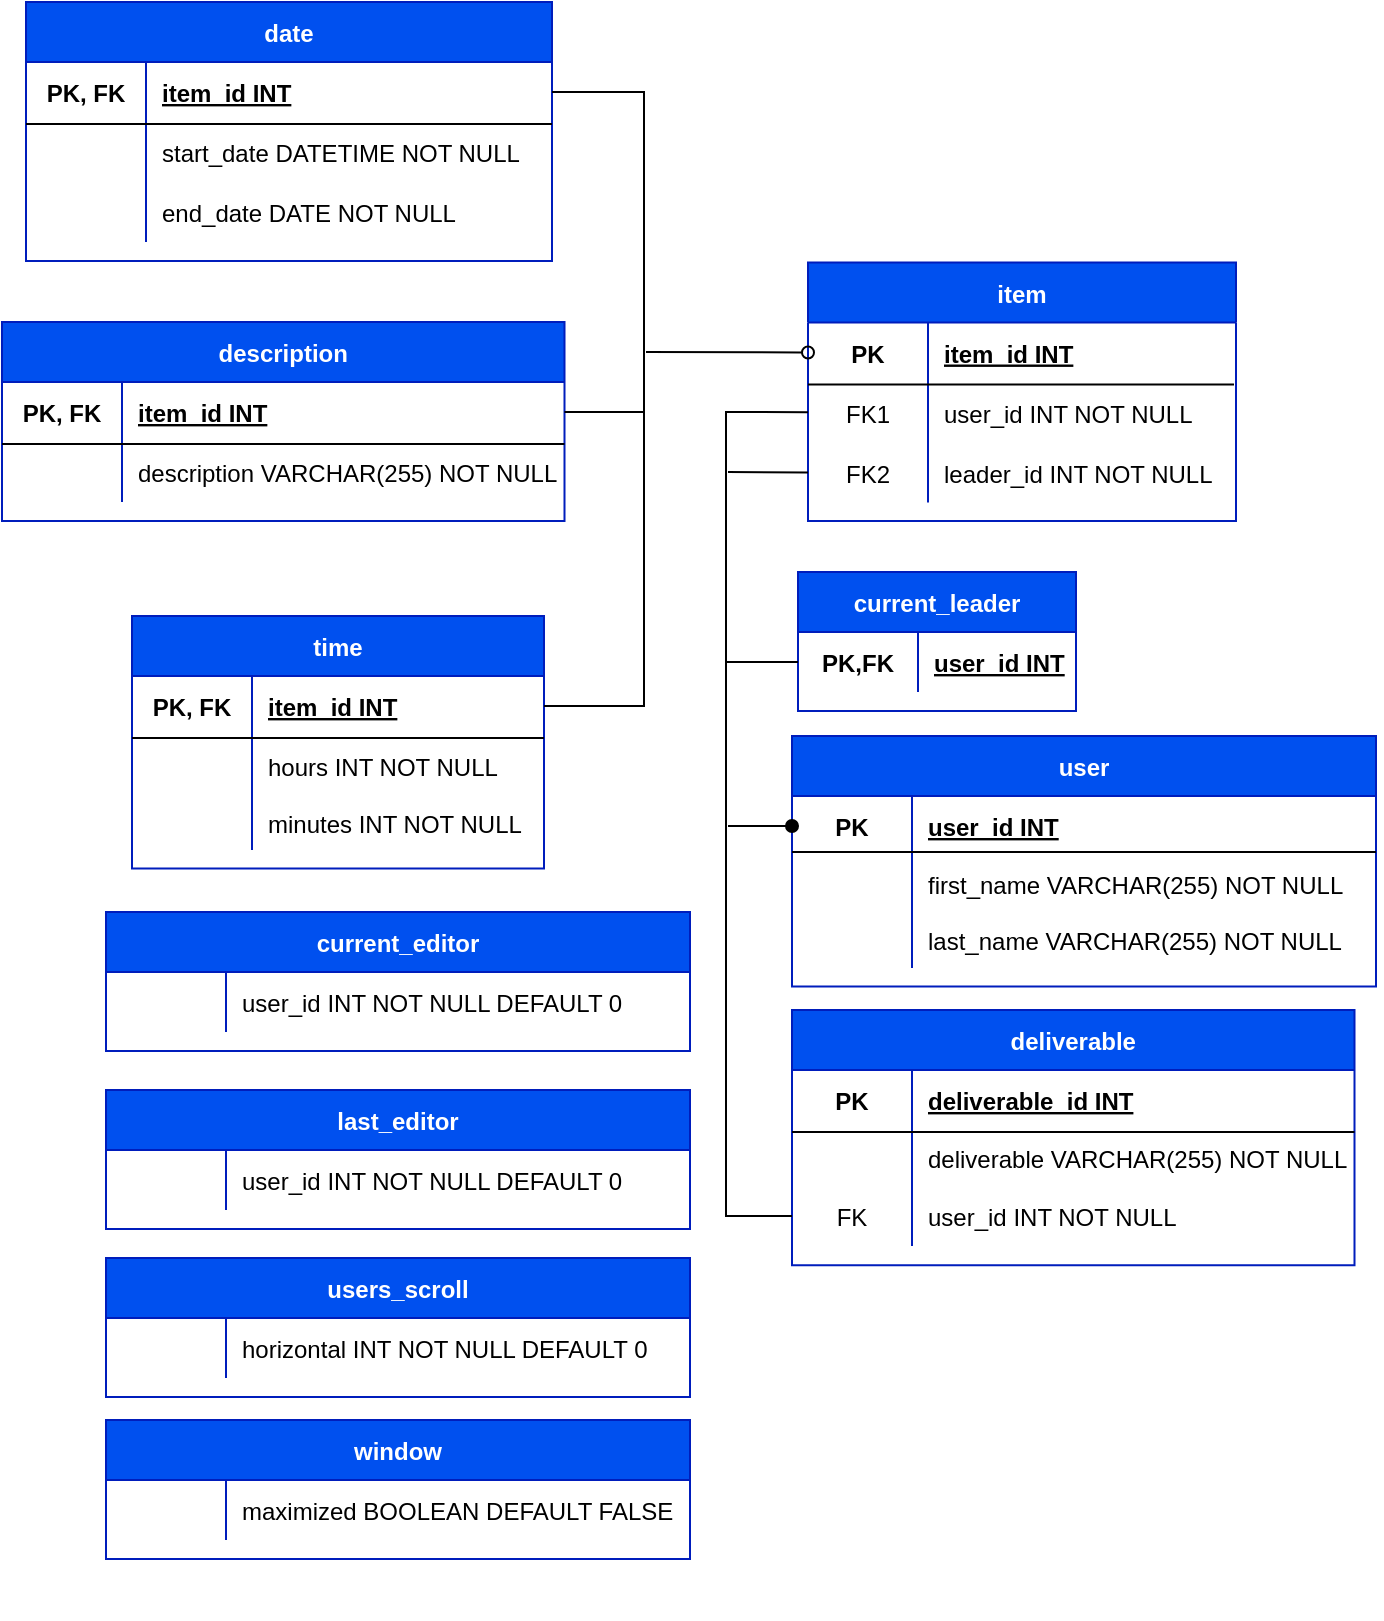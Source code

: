 <mxfile version="14.1.8" type="device"><diagram id="bYAOIsTHdRPR66ZtjGX8" name="Page-1"><mxGraphModel dx="1874" dy="1692" grid="0" gridSize="10" guides="1" tooltips="1" connect="1" arrows="1" fold="1" page="1" pageScale="1" pageWidth="850" pageHeight="1100" math="0" shadow="0"><root><mxCell id="0"/><mxCell id="1" parent="0"/><mxCell id="xfHz_J1VuN-92PHyVg03-23" value="" style="group" parent="1" vertex="1" connectable="0"><mxGeometry x="-770" y="-735" width="281.25" height="99.5" as="geometry"/></mxCell><mxCell id="xfHz_J1VuN-92PHyVg03-24" value="description" style="shape=table;startSize=30;container=1;collapsible=1;childLayout=tableLayout;fixedRows=1;rowLines=0;fontStyle=1;align=center;resizeLast=1;fillColor=#0050ef;strokeColor=#001DBC;fontColor=#ffffff;" parent="xfHz_J1VuN-92PHyVg03-23" vertex="1"><mxGeometry width="281.25" height="99.5" as="geometry"/></mxCell><mxCell id="xfHz_J1VuN-92PHyVg03-25" value="" style="shape=partialRectangle;collapsible=0;dropTarget=0;pointerEvents=0;fillColor=none;top=0;left=0;bottom=0;right=0;points=[[0,0.5],[1,0.5]];portConstraint=eastwest;" parent="xfHz_J1VuN-92PHyVg03-24" vertex="1"><mxGeometry y="30" width="281.25" height="30" as="geometry"/></mxCell><mxCell id="xfHz_J1VuN-92PHyVg03-26" value="PK, FK" style="shape=partialRectangle;connectable=0;fillColor=none;top=0;left=0;bottom=0;right=0;editable=1;overflow=hidden;fontStyle=1" parent="xfHz_J1VuN-92PHyVg03-25" vertex="1"><mxGeometry width="60" height="30" as="geometry"/></mxCell><mxCell id="xfHz_J1VuN-92PHyVg03-27" value="item_id INT" style="shape=partialRectangle;connectable=0;fillColor=none;top=0;left=0;bottom=0;right=0;align=left;spacingLeft=6;overflow=hidden;fontStyle=5" parent="xfHz_J1VuN-92PHyVg03-25" vertex="1"><mxGeometry x="60" width="221.25" height="30" as="geometry"/></mxCell><mxCell id="xfHz_J1VuN-92PHyVg03-28" style="shape=partialRectangle;collapsible=0;dropTarget=0;pointerEvents=0;fillColor=none;top=0;left=0;bottom=0;right=0;points=[[0,0.5],[1,0.5]];portConstraint=eastwest;" parent="xfHz_J1VuN-92PHyVg03-24" vertex="1"><mxGeometry y="60" width="281.25" height="30" as="geometry"/></mxCell><mxCell id="xfHz_J1VuN-92PHyVg03-29" style="shape=partialRectangle;connectable=0;fillColor=none;top=0;left=0;bottom=0;right=0;editable=1;overflow=hidden;fontStyle=0" parent="xfHz_J1VuN-92PHyVg03-28" vertex="1"><mxGeometry width="60" height="30" as="geometry"/></mxCell><mxCell id="xfHz_J1VuN-92PHyVg03-30" value="description VARCHAR(255) NOT NULL" style="shape=partialRectangle;connectable=0;fillColor=none;top=0;left=0;bottom=0;right=0;align=left;spacingLeft=6;overflow=hidden;fontStyle=0" parent="xfHz_J1VuN-92PHyVg03-28" vertex="1"><mxGeometry x="60" width="221.25" height="30" as="geometry"/></mxCell><mxCell id="xfHz_J1VuN-92PHyVg03-31" value="" style="line;strokeWidth=1;fillColor=none;align=left;verticalAlign=middle;spacingTop=-1;spacingLeft=3;spacingRight=3;rotatable=0;labelPosition=right;points=[];portConstraint=eastwest;" parent="xfHz_J1VuN-92PHyVg03-23" vertex="1"><mxGeometry y="57" width="281.25" height="8" as="geometry"/></mxCell><mxCell id="xfHz_J1VuN-92PHyVg03-51" value="" style="group" parent="1" vertex="1" connectable="0"><mxGeometry x="-375" y="-528" width="292" height="125.25" as="geometry"/></mxCell><mxCell id="xfHz_J1VuN-92PHyVg03-8" value="user" style="shape=table;startSize=30;container=1;collapsible=1;childLayout=tableLayout;fixedRows=1;rowLines=0;fontStyle=1;align=center;resizeLast=1;fillColor=#0050ef;strokeColor=#001DBC;fontColor=#ffffff;" parent="xfHz_J1VuN-92PHyVg03-51" vertex="1"><mxGeometry width="292" height="125.25" as="geometry"/></mxCell><mxCell id="xfHz_J1VuN-92PHyVg03-9" value="" style="shape=partialRectangle;collapsible=0;dropTarget=0;pointerEvents=0;fillColor=none;top=0;left=0;bottom=0;right=0;points=[[0,0.5],[1,0.5]];portConstraint=eastwest;" parent="xfHz_J1VuN-92PHyVg03-8" vertex="1"><mxGeometry y="30" width="292" height="30" as="geometry"/></mxCell><mxCell id="xfHz_J1VuN-92PHyVg03-10" value="PK" style="shape=partialRectangle;connectable=0;fillColor=none;top=0;left=0;bottom=0;right=0;editable=1;overflow=hidden;fontStyle=1" parent="xfHz_J1VuN-92PHyVg03-9" vertex="1"><mxGeometry width="60" height="30" as="geometry"/></mxCell><mxCell id="xfHz_J1VuN-92PHyVg03-11" value="user_id INT" style="shape=partialRectangle;connectable=0;fillColor=none;top=0;left=0;bottom=0;right=0;align=left;spacingLeft=6;overflow=hidden;fontStyle=5" parent="xfHz_J1VuN-92PHyVg03-9" vertex="1"><mxGeometry x="60" width="232" height="30" as="geometry"/></mxCell><mxCell id="xfHz_J1VuN-92PHyVg03-12" style="shape=partialRectangle;collapsible=0;dropTarget=0;pointerEvents=0;fillColor=none;top=0;left=0;bottom=0;right=0;points=[[0,0.5],[1,0.5]];portConstraint=eastwest;" parent="xfHz_J1VuN-92PHyVg03-8" vertex="1"><mxGeometry y="60" width="292" height="28" as="geometry"/></mxCell><mxCell id="xfHz_J1VuN-92PHyVg03-13" value="" style="shape=partialRectangle;connectable=0;fillColor=none;top=0;left=0;bottom=0;right=0;editable=1;overflow=hidden;fontStyle=0" parent="xfHz_J1VuN-92PHyVg03-12" vertex="1"><mxGeometry width="60" height="28" as="geometry"/></mxCell><mxCell id="xfHz_J1VuN-92PHyVg03-14" value="first_name VARCHAR(255) NOT NULL" style="shape=partialRectangle;connectable=0;fillColor=none;top=0;left=0;bottom=0;right=0;align=left;spacingLeft=6;overflow=hidden;fontStyle=0" parent="xfHz_J1VuN-92PHyVg03-12" vertex="1"><mxGeometry x="60" width="232" height="28" as="geometry"/></mxCell><mxCell id="xfHz_J1VuN-92PHyVg03-173" style="shape=partialRectangle;collapsible=0;dropTarget=0;pointerEvents=0;fillColor=none;top=0;left=0;bottom=0;right=0;points=[[0,0.5],[1,0.5]];portConstraint=eastwest;" parent="xfHz_J1VuN-92PHyVg03-8" vertex="1"><mxGeometry y="88" width="292" height="28" as="geometry"/></mxCell><mxCell id="xfHz_J1VuN-92PHyVg03-174" value="" style="shape=partialRectangle;connectable=0;fillColor=none;top=0;left=0;bottom=0;right=0;editable=1;overflow=hidden;fontStyle=0" parent="xfHz_J1VuN-92PHyVg03-173" vertex="1"><mxGeometry width="60" height="28" as="geometry"/></mxCell><mxCell id="xfHz_J1VuN-92PHyVg03-175" value="last_name VARCHAR(255) NOT NULL" style="shape=partialRectangle;connectable=0;fillColor=none;top=0;left=0;bottom=0;right=0;align=left;spacingLeft=6;overflow=hidden;fontStyle=0" parent="xfHz_J1VuN-92PHyVg03-173" vertex="1"><mxGeometry x="60" width="232" height="28" as="geometry"/></mxCell><mxCell id="xfHz_J1VuN-92PHyVg03-50" value="" style="line;strokeWidth=1;fillColor=none;align=left;verticalAlign=middle;spacingTop=-1;spacingLeft=3;spacingRight=3;rotatable=0;labelPosition=right;points=[];portConstraint=eastwest;" parent="xfHz_J1VuN-92PHyVg03-51" vertex="1"><mxGeometry y="54" width="292" height="8" as="geometry"/></mxCell><mxCell id="xfHz_J1VuN-92PHyVg03-55" value="" style="group" parent="1" vertex="1" connectable="0"><mxGeometry x="-705" y="-588" width="206" height="99.5" as="geometry"/></mxCell><mxCell id="xfHz_J1VuN-92PHyVg03-56" value="time" style="shape=table;startSize=30;container=1;collapsible=1;childLayout=tableLayout;fixedRows=1;rowLines=0;fontStyle=1;align=center;resizeLast=1;fillColor=#0050ef;strokeColor=#001DBC;fontColor=#ffffff;" parent="xfHz_J1VuN-92PHyVg03-55" vertex="1"><mxGeometry width="206" height="126.25" as="geometry"/></mxCell><mxCell id="xfHz_J1VuN-92PHyVg03-57" value="" style="shape=partialRectangle;collapsible=0;dropTarget=0;pointerEvents=0;fillColor=none;top=0;left=0;bottom=0;right=0;points=[[0,0.5],[1,0.5]];portConstraint=eastwest;" parent="xfHz_J1VuN-92PHyVg03-56" vertex="1"><mxGeometry y="30" width="206" height="30" as="geometry"/></mxCell><mxCell id="xfHz_J1VuN-92PHyVg03-58" value="PK, FK" style="shape=partialRectangle;connectable=0;fillColor=none;top=0;left=0;bottom=0;right=0;editable=1;overflow=hidden;fontStyle=1" parent="xfHz_J1VuN-92PHyVg03-57" vertex="1"><mxGeometry width="60" height="30" as="geometry"/></mxCell><mxCell id="xfHz_J1VuN-92PHyVg03-59" value="item_id INT" style="shape=partialRectangle;connectable=0;fillColor=none;top=0;left=0;bottom=0;right=0;align=left;spacingLeft=6;overflow=hidden;fontStyle=5" parent="xfHz_J1VuN-92PHyVg03-57" vertex="1"><mxGeometry x="60" width="146" height="30" as="geometry"/></mxCell><mxCell id="xfHz_J1VuN-92PHyVg03-63" style="shape=partialRectangle;collapsible=0;dropTarget=0;pointerEvents=0;fillColor=none;top=0;left=0;bottom=0;right=0;points=[[0,0.5],[1,0.5]];portConstraint=eastwest;" parent="xfHz_J1VuN-92PHyVg03-56" vertex="1"><mxGeometry y="60" width="206" height="30" as="geometry"/></mxCell><mxCell id="xfHz_J1VuN-92PHyVg03-64" style="shape=partialRectangle;connectable=0;fillColor=none;top=0;left=0;bottom=0;right=0;editable=1;overflow=hidden;fontStyle=0" parent="xfHz_J1VuN-92PHyVg03-63" vertex="1"><mxGeometry width="60" height="30" as="geometry"/></mxCell><mxCell id="xfHz_J1VuN-92PHyVg03-65" value="hours INT NOT NULL" style="shape=partialRectangle;connectable=0;fillColor=none;top=0;left=0;bottom=0;right=0;align=left;spacingLeft=6;overflow=hidden;fontStyle=0" parent="xfHz_J1VuN-92PHyVg03-63" vertex="1"><mxGeometry x="60" width="146" height="30" as="geometry"/></mxCell><mxCell id="xfHz_J1VuN-92PHyVg03-143" style="shape=partialRectangle;collapsible=0;dropTarget=0;pointerEvents=0;fillColor=none;top=0;left=0;bottom=0;right=0;points=[[0,0.5],[1,0.5]];portConstraint=eastwest;" parent="xfHz_J1VuN-92PHyVg03-56" vertex="1"><mxGeometry y="90" width="206" height="27" as="geometry"/></mxCell><mxCell id="xfHz_J1VuN-92PHyVg03-144" style="shape=partialRectangle;connectable=0;fillColor=none;top=0;left=0;bottom=0;right=0;editable=1;overflow=hidden;fontStyle=0" parent="xfHz_J1VuN-92PHyVg03-143" vertex="1"><mxGeometry width="60" height="27" as="geometry"/></mxCell><mxCell id="xfHz_J1VuN-92PHyVg03-145" value="minutes INT NOT NULL" style="shape=partialRectangle;connectable=0;fillColor=none;top=0;left=0;bottom=0;right=0;align=left;spacingLeft=6;overflow=hidden;fontStyle=0" parent="xfHz_J1VuN-92PHyVg03-143" vertex="1"><mxGeometry x="60" width="146" height="27" as="geometry"/></mxCell><mxCell id="xfHz_J1VuN-92PHyVg03-66" value="" style="line;strokeWidth=1;fillColor=none;align=left;verticalAlign=middle;spacingTop=-1;spacingLeft=3;spacingRight=3;rotatable=0;labelPosition=right;points=[];portConstraint=eastwest;" parent="xfHz_J1VuN-92PHyVg03-55" vertex="1"><mxGeometry y="57" width="206" height="8" as="geometry"/></mxCell><mxCell id="xfHz_J1VuN-92PHyVg03-67" value="" style="group" parent="1" vertex="1" connectable="0"><mxGeometry x="-758" y="-895" width="263" height="99.5" as="geometry"/></mxCell><mxCell id="xfHz_J1VuN-92PHyVg03-68" value="date" style="shape=table;startSize=30;container=1;collapsible=1;childLayout=tableLayout;fixedRows=1;rowLines=0;fontStyle=1;align=center;resizeLast=1;fillColor=#0050ef;strokeColor=#001DBC;fontColor=#ffffff;" parent="xfHz_J1VuN-92PHyVg03-67" vertex="1"><mxGeometry width="263" height="129.5" as="geometry"/></mxCell><mxCell id="xfHz_J1VuN-92PHyVg03-69" value="" style="shape=partialRectangle;collapsible=0;dropTarget=0;pointerEvents=0;fillColor=none;top=0;left=0;bottom=0;right=0;points=[[0,0.5],[1,0.5]];portConstraint=eastwest;" parent="xfHz_J1VuN-92PHyVg03-68" vertex="1"><mxGeometry y="30" width="263" height="30" as="geometry"/></mxCell><mxCell id="xfHz_J1VuN-92PHyVg03-70" value="PK, FK" style="shape=partialRectangle;connectable=0;fillColor=none;top=0;left=0;bottom=0;right=0;editable=1;overflow=hidden;fontStyle=1" parent="xfHz_J1VuN-92PHyVg03-69" vertex="1"><mxGeometry width="60" height="30" as="geometry"/></mxCell><mxCell id="xfHz_J1VuN-92PHyVg03-71" value="item_id INT" style="shape=partialRectangle;connectable=0;fillColor=none;top=0;left=0;bottom=0;right=0;align=left;spacingLeft=6;overflow=hidden;fontStyle=5" parent="xfHz_J1VuN-92PHyVg03-69" vertex="1"><mxGeometry x="60" width="203" height="30" as="geometry"/></mxCell><mxCell id="xfHz_J1VuN-92PHyVg03-75" style="shape=partialRectangle;collapsible=0;dropTarget=0;pointerEvents=0;fillColor=none;top=0;left=0;bottom=0;right=0;points=[[0,0.5],[1,0.5]];portConstraint=eastwest;" parent="xfHz_J1VuN-92PHyVg03-68" vertex="1"><mxGeometry y="60" width="263" height="30" as="geometry"/></mxCell><mxCell id="xfHz_J1VuN-92PHyVg03-76" style="shape=partialRectangle;connectable=0;fillColor=none;top=0;left=0;bottom=0;right=0;editable=1;overflow=hidden;fontStyle=0" parent="xfHz_J1VuN-92PHyVg03-75" vertex="1"><mxGeometry width="60" height="30" as="geometry"/></mxCell><mxCell id="xfHz_J1VuN-92PHyVg03-77" value="start_date DATETIME NOT NULL" style="shape=partialRectangle;connectable=0;fillColor=none;top=0;left=0;bottom=0;right=0;align=left;spacingLeft=6;overflow=hidden;fontStyle=0" parent="xfHz_J1VuN-92PHyVg03-75" vertex="1"><mxGeometry x="60" width="203" height="30" as="geometry"/></mxCell><mxCell id="2pNxpR_D9z3zoLVvetcD-47" style="shape=partialRectangle;collapsible=0;dropTarget=0;pointerEvents=0;fillColor=none;top=0;left=0;bottom=0;right=0;points=[[0,0.5],[1,0.5]];portConstraint=eastwest;" parent="xfHz_J1VuN-92PHyVg03-68" vertex="1"><mxGeometry y="90" width="263" height="30" as="geometry"/></mxCell><mxCell id="2pNxpR_D9z3zoLVvetcD-48" style="shape=partialRectangle;connectable=0;fillColor=none;top=0;left=0;bottom=0;right=0;editable=1;overflow=hidden;fontStyle=0" parent="2pNxpR_D9z3zoLVvetcD-47" vertex="1"><mxGeometry width="60" height="30" as="geometry"/></mxCell><mxCell id="2pNxpR_D9z3zoLVvetcD-49" value="end_date DATE NOT NULL" style="shape=partialRectangle;connectable=0;fillColor=none;top=0;left=0;bottom=0;right=0;align=left;spacingLeft=6;overflow=hidden;fontStyle=0" parent="2pNxpR_D9z3zoLVvetcD-47" vertex="1"><mxGeometry x="60" width="203" height="30" as="geometry"/></mxCell><mxCell id="xfHz_J1VuN-92PHyVg03-78" value="" style="line;strokeWidth=1;fillColor=none;align=left;verticalAlign=middle;spacingTop=-1;spacingLeft=3;spacingRight=3;rotatable=0;labelPosition=right;points=[];portConstraint=eastwest;" parent="xfHz_J1VuN-92PHyVg03-67" vertex="1"><mxGeometry y="57" width="263" height="8" as="geometry"/></mxCell><mxCell id="xfHz_J1VuN-92PHyVg03-150" value="" style="group" parent="1" vertex="1" connectable="0"><mxGeometry x="-367" y="-764.75" width="239" height="129.25" as="geometry"/></mxCell><mxCell id="xfHz_J1VuN-92PHyVg03-151" value="item" style="shape=table;startSize=30;container=1;collapsible=1;childLayout=tableLayout;fixedRows=1;rowLines=0;fontStyle=1;align=center;resizeLast=1;fillColor=#0050ef;strokeColor=#001DBC;fontColor=#ffffff;" parent="xfHz_J1VuN-92PHyVg03-150" vertex="1"><mxGeometry width="214" height="129.25" as="geometry"/></mxCell><mxCell id="xfHz_J1VuN-92PHyVg03-152" value="" style="shape=partialRectangle;collapsible=0;dropTarget=0;pointerEvents=0;fillColor=none;top=0;left=0;bottom=0;right=0;points=[[0,0.5],[1,0.5]];portConstraint=eastwest;" parent="xfHz_J1VuN-92PHyVg03-151" vertex="1"><mxGeometry y="30" width="214" height="30" as="geometry"/></mxCell><mxCell id="xfHz_J1VuN-92PHyVg03-153" value="PK" style="shape=partialRectangle;connectable=0;fillColor=none;top=0;left=0;bottom=0;right=0;editable=1;overflow=hidden;fontStyle=1" parent="xfHz_J1VuN-92PHyVg03-152" vertex="1"><mxGeometry width="60" height="30" as="geometry"/></mxCell><mxCell id="xfHz_J1VuN-92PHyVg03-154" value="item_id INT" style="shape=partialRectangle;connectable=0;fillColor=none;top=0;left=0;bottom=0;right=0;align=left;spacingLeft=6;overflow=hidden;fontStyle=5" parent="xfHz_J1VuN-92PHyVg03-152" vertex="1"><mxGeometry x="60" width="154" height="30" as="geometry"/></mxCell><mxCell id="2pNxpR_D9z3zoLVvetcD-125" style="shape=partialRectangle;collapsible=0;dropTarget=0;pointerEvents=0;fillColor=none;top=0;left=0;bottom=0;right=0;points=[[0,0.5],[1,0.5]];portConstraint=eastwest;" parent="xfHz_J1VuN-92PHyVg03-151" vertex="1"><mxGeometry y="60" width="214" height="30" as="geometry"/></mxCell><mxCell id="2pNxpR_D9z3zoLVvetcD-126" value="FK1" style="shape=partialRectangle;connectable=0;fillColor=none;top=0;left=0;bottom=0;right=0;editable=1;overflow=hidden;fontStyle=0" parent="2pNxpR_D9z3zoLVvetcD-125" vertex="1"><mxGeometry width="60" height="30" as="geometry"/></mxCell><mxCell id="2pNxpR_D9z3zoLVvetcD-127" value="user_id INT NOT NULL" style="shape=partialRectangle;connectable=0;fillColor=none;top=0;left=0;bottom=0;right=0;align=left;spacingLeft=6;overflow=hidden;fontStyle=0" parent="2pNxpR_D9z3zoLVvetcD-125" vertex="1"><mxGeometry x="60" width="154" height="30" as="geometry"/></mxCell><mxCell id="xfHz_J1VuN-92PHyVg03-155" style="shape=partialRectangle;collapsible=0;dropTarget=0;pointerEvents=0;fillColor=none;top=0;left=0;bottom=0;right=0;points=[[0,0.5],[1,0.5]];portConstraint=eastwest;" parent="xfHz_J1VuN-92PHyVg03-151" vertex="1"><mxGeometry y="90" width="214" height="30" as="geometry"/></mxCell><mxCell id="xfHz_J1VuN-92PHyVg03-156" value="FK2" style="shape=partialRectangle;connectable=0;fillColor=none;top=0;left=0;bottom=0;right=0;editable=1;overflow=hidden;fontStyle=0" parent="xfHz_J1VuN-92PHyVg03-155" vertex="1"><mxGeometry width="60" height="30" as="geometry"/></mxCell><mxCell id="xfHz_J1VuN-92PHyVg03-157" value="leader_id INT NOT NULL" style="shape=partialRectangle;connectable=0;fillColor=none;top=0;left=0;bottom=0;right=0;align=left;spacingLeft=6;overflow=hidden;fontStyle=0" parent="xfHz_J1VuN-92PHyVg03-155" vertex="1"><mxGeometry x="60" width="154" height="30" as="geometry"/></mxCell><mxCell id="xfHz_J1VuN-92PHyVg03-164" value="" style="line;strokeWidth=1;fillColor=none;align=left;verticalAlign=middle;spacingTop=-1;spacingLeft=3;spacingRight=3;rotatable=0;labelPosition=right;points=[];portConstraint=eastwest;" parent="xfHz_J1VuN-92PHyVg03-150" vertex="1"><mxGeometry y="57" width="213" height="8" as="geometry"/></mxCell><mxCell id="2pNxpR_D9z3zoLVvetcD-2" value="" style="group" parent="1" vertex="1" connectable="0"><mxGeometry x="-375" y="-391" width="281.25" height="99.5" as="geometry"/></mxCell><mxCell id="2pNxpR_D9z3zoLVvetcD-3" value="deliverable" style="shape=table;startSize=30;container=1;collapsible=1;childLayout=tableLayout;fixedRows=1;rowLines=0;fontStyle=1;align=center;resizeLast=1;fillColor=#0050ef;strokeColor=#001DBC;fontColor=#ffffff;" parent="2pNxpR_D9z3zoLVvetcD-2" vertex="1"><mxGeometry width="281.25" height="127.65" as="geometry"/></mxCell><mxCell id="2pNxpR_D9z3zoLVvetcD-4" value="" style="shape=partialRectangle;collapsible=0;dropTarget=0;pointerEvents=0;fillColor=none;top=0;left=0;bottom=0;right=0;points=[[0,0.5],[1,0.5]];portConstraint=eastwest;" parent="2pNxpR_D9z3zoLVvetcD-3" vertex="1"><mxGeometry y="30" width="281.25" height="30" as="geometry"/></mxCell><mxCell id="2pNxpR_D9z3zoLVvetcD-5" value="PK" style="shape=partialRectangle;connectable=0;fillColor=none;top=0;left=0;bottom=0;right=0;editable=1;overflow=hidden;fontStyle=1" parent="2pNxpR_D9z3zoLVvetcD-4" vertex="1"><mxGeometry width="60" height="30" as="geometry"/></mxCell><mxCell id="2pNxpR_D9z3zoLVvetcD-6" value="deliverable_id INT" style="shape=partialRectangle;connectable=0;fillColor=none;top=0;left=0;bottom=0;right=0;align=left;spacingLeft=6;overflow=hidden;fontStyle=5" parent="2pNxpR_D9z3zoLVvetcD-4" vertex="1"><mxGeometry x="60" width="221.25" height="30" as="geometry"/></mxCell><mxCell id="2pNxpR_D9z3zoLVvetcD-44" style="shape=partialRectangle;collapsible=0;dropTarget=0;pointerEvents=0;fillColor=none;top=0;left=0;bottom=0;right=0;points=[[0,0.5],[1,0.5]];portConstraint=eastwest;" parent="2pNxpR_D9z3zoLVvetcD-3" vertex="1"><mxGeometry y="60" width="281.25" height="28" as="geometry"/></mxCell><mxCell id="2pNxpR_D9z3zoLVvetcD-45" style="shape=partialRectangle;connectable=0;fillColor=none;top=0;left=0;bottom=0;right=0;editable=1;overflow=hidden;fontStyle=0" parent="2pNxpR_D9z3zoLVvetcD-44" vertex="1"><mxGeometry width="60" height="28" as="geometry"/></mxCell><mxCell id="2pNxpR_D9z3zoLVvetcD-46" value="deliverable VARCHAR(255) NOT NULL" style="shape=partialRectangle;connectable=0;fillColor=none;top=0;left=0;bottom=0;right=0;align=left;spacingLeft=6;overflow=hidden;fontStyle=0" parent="2pNxpR_D9z3zoLVvetcD-44" vertex="1"><mxGeometry x="60" width="221.25" height="28" as="geometry"/></mxCell><mxCell id="2pNxpR_D9z3zoLVvetcD-7" style="shape=partialRectangle;collapsible=0;dropTarget=0;pointerEvents=0;fillColor=none;top=0;left=0;bottom=0;right=0;points=[[0,0.5],[1,0.5]];portConstraint=eastwest;" parent="2pNxpR_D9z3zoLVvetcD-3" vertex="1"><mxGeometry y="88" width="281.25" height="30" as="geometry"/></mxCell><mxCell id="2pNxpR_D9z3zoLVvetcD-8" value="FK" style="shape=partialRectangle;connectable=0;fillColor=none;top=0;left=0;bottom=0;right=0;editable=1;overflow=hidden;fontStyle=0" parent="2pNxpR_D9z3zoLVvetcD-7" vertex="1"><mxGeometry width="60" height="30" as="geometry"/></mxCell><mxCell id="2pNxpR_D9z3zoLVvetcD-9" value="user_id INT NOT NULL" style="shape=partialRectangle;connectable=0;fillColor=none;top=0;left=0;bottom=0;right=0;align=left;spacingLeft=6;overflow=hidden;fontStyle=0" parent="2pNxpR_D9z3zoLVvetcD-7" vertex="1"><mxGeometry x="60" width="221.25" height="30" as="geometry"/></mxCell><mxCell id="2pNxpR_D9z3zoLVvetcD-10" value="" style="line;strokeWidth=1;fillColor=none;align=left;verticalAlign=middle;spacingTop=-1;spacingLeft=3;spacingRight=3;rotatable=0;labelPosition=right;points=[];portConstraint=eastwest;" parent="2pNxpR_D9z3zoLVvetcD-2" vertex="1"><mxGeometry y="57" width="281.25" height="8" as="geometry"/></mxCell><mxCell id="2pNxpR_D9z3zoLVvetcD-129" value="" style="endArrow=none;html=1;rounded=0;exitX=0;exitY=0.5;exitDx=0;exitDy=0;" parent="1" source="2pNxpR_D9z3zoLVvetcD-7" target="2pNxpR_D9z3zoLVvetcD-125" edge="1"><mxGeometry width="50" height="50" relative="1" as="geometry"><mxPoint x="-459" y="-196" as="sourcePoint"/><mxPoint x="-393" y="-711" as="targetPoint"/><Array as="points"><mxPoint x="-408" y="-288"/><mxPoint x="-408" y="-568"/><mxPoint x="-408" y="-690"/></Array></mxGeometry></mxCell><mxCell id="2pNxpR_D9z3zoLVvetcD-130" value="" style="endArrow=none;html=1;entryX=1;entryY=0.5;entryDx=0;entryDy=0;rounded=0;exitX=1;exitY=0.5;exitDx=0;exitDy=0;" parent="1" source="xfHz_J1VuN-92PHyVg03-57" target="xfHz_J1VuN-92PHyVg03-69" edge="1"><mxGeometry width="50" height="50" relative="1" as="geometry"><mxPoint x="-361.63" y="-349" as="sourcePoint"/><mxPoint x="-346" y="-687" as="targetPoint"/><Array as="points"><mxPoint x="-449" y="-543"/><mxPoint x="-449" y="-850"/></Array></mxGeometry></mxCell><mxCell id="2pNxpR_D9z3zoLVvetcD-131" value="" style="endArrow=none;html=1;exitX=1;exitY=0.5;exitDx=0;exitDy=0;rounded=0;" parent="1" source="xfHz_J1VuN-92PHyVg03-25" edge="1"><mxGeometry width="50" height="50" relative="1" as="geometry"><mxPoint x="-472" y="-609" as="sourcePoint"/><mxPoint x="-449" y="-690" as="targetPoint"/></mxGeometry></mxCell><mxCell id="2pNxpR_D9z3zoLVvetcD-132" value="" style="endArrow=oval;html=1;entryX=0;entryY=0.5;entryDx=0;entryDy=0;rounded=0;endFill=0;" parent="1" target="xfHz_J1VuN-92PHyVg03-152" edge="1"><mxGeometry width="50" height="50" relative="1" as="geometry"><mxPoint x="-448" y="-720" as="sourcePoint"/><mxPoint x="-440" y="-551" as="targetPoint"/></mxGeometry></mxCell><mxCell id="2pNxpR_D9z3zoLVvetcD-133" value="" style="endArrow=none;html=1;entryX=0;entryY=0.5;entryDx=0;entryDy=0;rounded=0;" parent="1" target="xfHz_J1VuN-92PHyVg03-155" edge="1"><mxGeometry width="50" height="50" relative="1" as="geometry"><mxPoint x="-407" y="-660" as="sourcePoint"/><mxPoint x="-347" y="-588" as="targetPoint"/></mxGeometry></mxCell><mxCell id="2pNxpR_D9z3zoLVvetcD-134" value="" style="endArrow=oval;html=1;entryX=0;entryY=0.5;entryDx=0;entryDy=0;rounded=0;endFill=1;" parent="1" target="xfHz_J1VuN-92PHyVg03-9" edge="1"><mxGeometry width="50" height="50" relative="1" as="geometry"><mxPoint x="-407" y="-483" as="sourcePoint"/><mxPoint x="-347" y="-528" as="targetPoint"/></mxGeometry></mxCell><mxCell id="g5DiEKOB-vO-3vB16n4p-28" value="" style="group" parent="1" vertex="1" connectable="0"><mxGeometry x="-718" y="-440" width="292" height="99.5" as="geometry"/></mxCell><mxCell id="g5DiEKOB-vO-3vB16n4p-29" value="current_editor" style="shape=table;startSize=30;container=1;collapsible=1;childLayout=tableLayout;fixedRows=1;rowLines=0;fontStyle=1;align=center;resizeLast=1;fillColor=#0050ef;strokeColor=#001DBC;fontColor=#ffffff;" parent="g5DiEKOB-vO-3vB16n4p-28" vertex="1"><mxGeometry width="292" height="69.5" as="geometry"/></mxCell><mxCell id="g5DiEKOB-vO-3vB16n4p-30" style="shape=partialRectangle;collapsible=0;dropTarget=0;pointerEvents=0;fillColor=none;top=0;left=0;bottom=0;right=0;points=[[0,0.5],[1,0.5]];portConstraint=eastwest;" parent="g5DiEKOB-vO-3vB16n4p-29" vertex="1"><mxGeometry y="30" width="292" height="30" as="geometry"/></mxCell><mxCell id="g5DiEKOB-vO-3vB16n4p-31" value="" style="shape=partialRectangle;connectable=0;fillColor=none;top=0;left=0;bottom=0;right=0;editable=1;overflow=hidden;fontStyle=0" parent="g5DiEKOB-vO-3vB16n4p-30" vertex="1"><mxGeometry width="60" height="30" as="geometry"/></mxCell><mxCell id="g5DiEKOB-vO-3vB16n4p-32" value="user_id INT NOT NULL DEFAULT 0" style="shape=partialRectangle;connectable=0;fillColor=none;top=0;left=0;bottom=0;right=0;align=left;spacingLeft=6;overflow=hidden;fontStyle=0" parent="g5DiEKOB-vO-3vB16n4p-30" vertex="1"><mxGeometry x="60" width="232" height="30" as="geometry"/></mxCell><mxCell id="g5DiEKOB-vO-3vB16n4p-44" value="" style="group" parent="1" vertex="1" connectable="0"><mxGeometry x="-718" y="-351" width="292" height="99.5" as="geometry"/></mxCell><mxCell id="g5DiEKOB-vO-3vB16n4p-45" value="last_editor" style="shape=table;startSize=30;container=1;collapsible=1;childLayout=tableLayout;fixedRows=1;rowLines=0;fontStyle=1;align=center;resizeLast=1;fillColor=#0050ef;strokeColor=#001DBC;fontColor=#ffffff;" parent="g5DiEKOB-vO-3vB16n4p-44" vertex="1"><mxGeometry width="292" height="69.5" as="geometry"/></mxCell><mxCell id="g5DiEKOB-vO-3vB16n4p-46" style="shape=partialRectangle;collapsible=0;dropTarget=0;pointerEvents=0;fillColor=none;top=0;left=0;bottom=0;right=0;points=[[0,0.5],[1,0.5]];portConstraint=eastwest;" parent="g5DiEKOB-vO-3vB16n4p-45" vertex="1"><mxGeometry y="30" width="292" height="30" as="geometry"/></mxCell><mxCell id="g5DiEKOB-vO-3vB16n4p-47" value="" style="shape=partialRectangle;connectable=0;fillColor=none;top=0;left=0;bottom=0;right=0;editable=1;overflow=hidden;fontStyle=0" parent="g5DiEKOB-vO-3vB16n4p-46" vertex="1"><mxGeometry width="60" height="30" as="geometry"/></mxCell><mxCell id="g5DiEKOB-vO-3vB16n4p-48" value="user_id INT NOT NULL DEFAULT 0" style="shape=partialRectangle;connectable=0;fillColor=none;top=0;left=0;bottom=0;right=0;align=left;spacingLeft=6;overflow=hidden;fontStyle=0" parent="g5DiEKOB-vO-3vB16n4p-46" vertex="1"><mxGeometry x="60" width="232" height="30" as="geometry"/></mxCell><mxCell id="g5DiEKOB-vO-3vB16n4p-57" value="" style="group" parent="1" vertex="1" connectable="0"><mxGeometry x="-372" y="-610" width="292" height="99.5" as="geometry"/></mxCell><mxCell id="g5DiEKOB-vO-3vB16n4p-58" value="current_leader" style="shape=table;startSize=30;container=1;collapsible=1;childLayout=tableLayout;fixedRows=1;rowLines=0;fontStyle=1;align=center;resizeLast=1;fillColor=#0050ef;strokeColor=#001DBC;fontColor=#ffffff;" parent="g5DiEKOB-vO-3vB16n4p-57" vertex="1"><mxGeometry width="139" height="69.5" as="geometry"/></mxCell><mxCell id="g5DiEKOB-vO-3vB16n4p-59" style="shape=partialRectangle;collapsible=0;dropTarget=0;pointerEvents=0;fillColor=none;top=0;left=0;bottom=0;right=0;points=[[0,0.5],[1,0.5]];portConstraint=eastwest;" parent="g5DiEKOB-vO-3vB16n4p-58" vertex="1"><mxGeometry y="30" width="139" height="30" as="geometry"/></mxCell><mxCell id="g5DiEKOB-vO-3vB16n4p-60" value="PK,FK" style="shape=partialRectangle;connectable=0;fillColor=none;top=0;left=0;bottom=0;right=0;editable=1;overflow=hidden;fontStyle=1" parent="g5DiEKOB-vO-3vB16n4p-59" vertex="1"><mxGeometry width="60" height="30" as="geometry"/></mxCell><mxCell id="g5DiEKOB-vO-3vB16n4p-61" value="user_id INT" style="shape=partialRectangle;connectable=0;fillColor=none;top=0;left=0;bottom=0;right=0;align=left;spacingLeft=6;overflow=hidden;fontStyle=5" parent="g5DiEKOB-vO-3vB16n4p-59" vertex="1"><mxGeometry x="60" width="79" height="30" as="geometry"/></mxCell><mxCell id="soLDgxW30mxZeTH7_8PE-1" value="" style="endArrow=none;html=1;entryX=0;entryY=0.5;entryDx=0;entryDy=0;rounded=0;" parent="1" target="g5DiEKOB-vO-3vB16n4p-59" edge="1"><mxGeometry width="50" height="50" relative="1" as="geometry"><mxPoint x="-408" y="-565" as="sourcePoint"/><mxPoint x="-357" y="-649.75" as="targetPoint"/></mxGeometry></mxCell><mxCell id="etwPkXTbiou0km0oCT_o-6" value="" style="group" vertex="1" connectable="0" parent="1"><mxGeometry x="-718" y="-186" width="292" height="99.5" as="geometry"/></mxCell><mxCell id="etwPkXTbiou0km0oCT_o-7" value="window" style="shape=table;startSize=30;container=1;collapsible=1;childLayout=tableLayout;fixedRows=1;rowLines=0;fontStyle=1;align=center;resizeLast=1;fillColor=#0050ef;strokeColor=#001DBC;fontColor=#ffffff;" vertex="1" parent="etwPkXTbiou0km0oCT_o-6"><mxGeometry width="292" height="69.5" as="geometry"/></mxCell><mxCell id="etwPkXTbiou0km0oCT_o-8" style="shape=partialRectangle;collapsible=0;dropTarget=0;pointerEvents=0;fillColor=none;top=0;left=0;bottom=0;right=0;points=[[0,0.5],[1,0.5]];portConstraint=eastwest;" vertex="1" parent="etwPkXTbiou0km0oCT_o-7"><mxGeometry y="30" width="292" height="30" as="geometry"/></mxCell><mxCell id="etwPkXTbiou0km0oCT_o-9" value="" style="shape=partialRectangle;connectable=0;fillColor=none;top=0;left=0;bottom=0;right=0;editable=1;overflow=hidden;fontStyle=0" vertex="1" parent="etwPkXTbiou0km0oCT_o-8"><mxGeometry width="60" height="30" as="geometry"/></mxCell><mxCell id="etwPkXTbiou0km0oCT_o-10" value="maximized BOOLEAN DEFAULT FALSE" style="shape=partialRectangle;connectable=0;fillColor=none;top=0;left=0;bottom=0;right=0;align=left;spacingLeft=6;overflow=hidden;fontStyle=0" vertex="1" parent="etwPkXTbiou0km0oCT_o-8"><mxGeometry x="60" width="232" height="30" as="geometry"/></mxCell><mxCell id="etwPkXTbiou0km0oCT_o-11" value="" style="group" vertex="1" connectable="0" parent="1"><mxGeometry x="-718" y="-267" width="292" height="99.5" as="geometry"/></mxCell><mxCell id="etwPkXTbiou0km0oCT_o-12" value="users_scroll" style="shape=table;startSize=30;container=1;collapsible=1;childLayout=tableLayout;fixedRows=1;rowLines=0;fontStyle=1;align=center;resizeLast=1;fillColor=#0050ef;strokeColor=#001DBC;fontColor=#ffffff;" vertex="1" parent="etwPkXTbiou0km0oCT_o-11"><mxGeometry width="292" height="69.5" as="geometry"/></mxCell><mxCell id="etwPkXTbiou0km0oCT_o-13" style="shape=partialRectangle;collapsible=0;dropTarget=0;pointerEvents=0;fillColor=none;top=0;left=0;bottom=0;right=0;points=[[0,0.5],[1,0.5]];portConstraint=eastwest;" vertex="1" parent="etwPkXTbiou0km0oCT_o-12"><mxGeometry y="30" width="292" height="30" as="geometry"/></mxCell><mxCell id="etwPkXTbiou0km0oCT_o-14" value="" style="shape=partialRectangle;connectable=0;fillColor=none;top=0;left=0;bottom=0;right=0;editable=1;overflow=hidden;fontStyle=0" vertex="1" parent="etwPkXTbiou0km0oCT_o-13"><mxGeometry width="60" height="30" as="geometry"/></mxCell><mxCell id="etwPkXTbiou0km0oCT_o-15" value="horizontal INT NOT NULL DEFAULT 0" style="shape=partialRectangle;connectable=0;fillColor=none;top=0;left=0;bottom=0;right=0;align=left;spacingLeft=6;overflow=hidden;fontStyle=0" vertex="1" parent="etwPkXTbiou0km0oCT_o-13"><mxGeometry x="60" width="232" height="30" as="geometry"/></mxCell></root></mxGraphModel></diagram></mxfile>